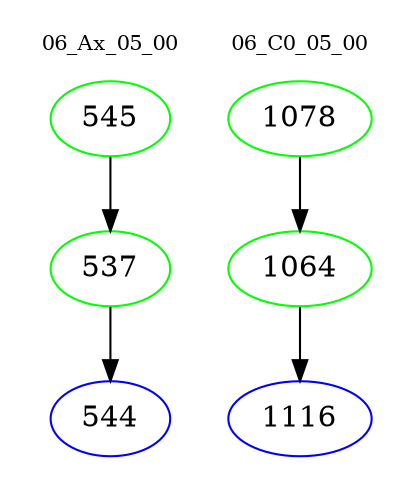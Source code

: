digraph{
subgraph cluster_0 {
color = white
label = "06_Ax_05_00";
fontsize=10;
T0_545 [label="545", color="green"]
T0_545 -> T0_537 [color="black"]
T0_537 [label="537", color="green"]
T0_537 -> T0_544 [color="black"]
T0_544 [label="544", color="blue"]
}
subgraph cluster_1 {
color = white
label = "06_C0_05_00";
fontsize=10;
T1_1078 [label="1078", color="green"]
T1_1078 -> T1_1064 [color="black"]
T1_1064 [label="1064", color="green"]
T1_1064 -> T1_1116 [color="black"]
T1_1116 [label="1116", color="blue"]
}
}
